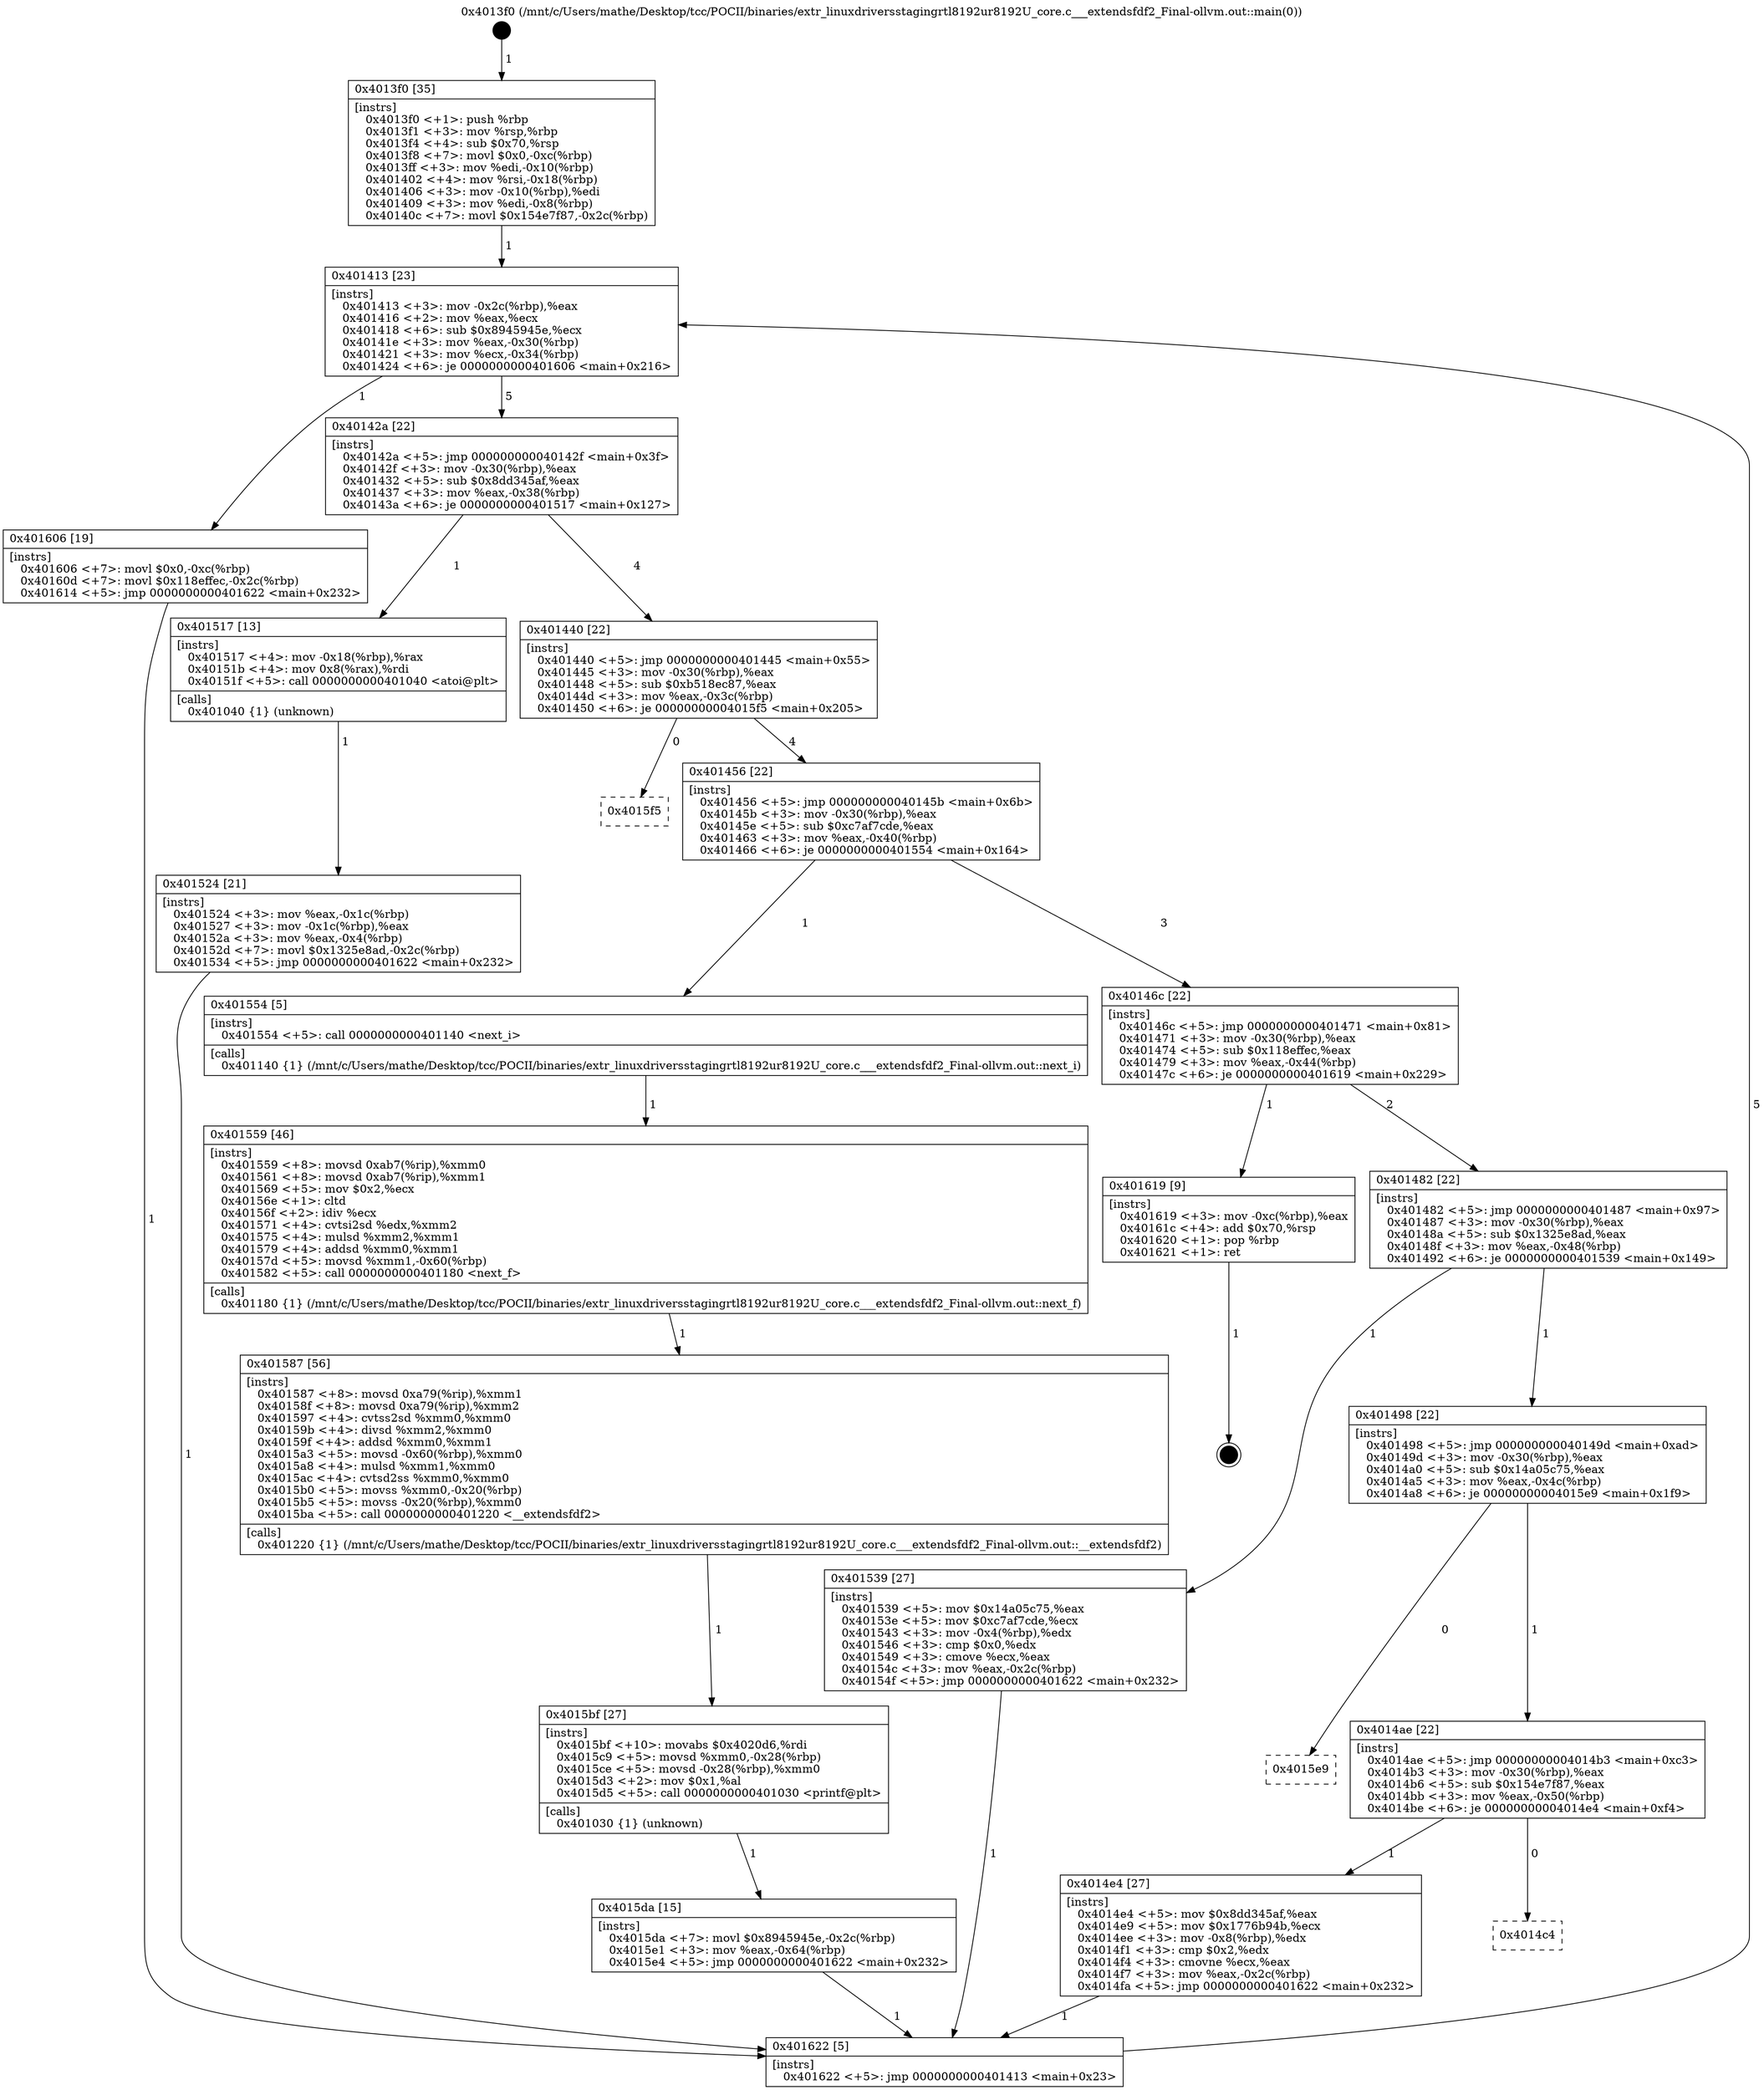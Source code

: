 digraph "0x4013f0" {
  label = "0x4013f0 (/mnt/c/Users/mathe/Desktop/tcc/POCII/binaries/extr_linuxdriversstagingrtl8192ur8192U_core.c___extendsfdf2_Final-ollvm.out::main(0))"
  labelloc = "t"
  node[shape=record]

  Entry [label="",width=0.3,height=0.3,shape=circle,fillcolor=black,style=filled]
  "0x401413" [label="{
     0x401413 [23]\l
     | [instrs]\l
     &nbsp;&nbsp;0x401413 \<+3\>: mov -0x2c(%rbp),%eax\l
     &nbsp;&nbsp;0x401416 \<+2\>: mov %eax,%ecx\l
     &nbsp;&nbsp;0x401418 \<+6\>: sub $0x8945945e,%ecx\l
     &nbsp;&nbsp;0x40141e \<+3\>: mov %eax,-0x30(%rbp)\l
     &nbsp;&nbsp;0x401421 \<+3\>: mov %ecx,-0x34(%rbp)\l
     &nbsp;&nbsp;0x401424 \<+6\>: je 0000000000401606 \<main+0x216\>\l
  }"]
  "0x401606" [label="{
     0x401606 [19]\l
     | [instrs]\l
     &nbsp;&nbsp;0x401606 \<+7\>: movl $0x0,-0xc(%rbp)\l
     &nbsp;&nbsp;0x40160d \<+7\>: movl $0x118effec,-0x2c(%rbp)\l
     &nbsp;&nbsp;0x401614 \<+5\>: jmp 0000000000401622 \<main+0x232\>\l
  }"]
  "0x40142a" [label="{
     0x40142a [22]\l
     | [instrs]\l
     &nbsp;&nbsp;0x40142a \<+5\>: jmp 000000000040142f \<main+0x3f\>\l
     &nbsp;&nbsp;0x40142f \<+3\>: mov -0x30(%rbp),%eax\l
     &nbsp;&nbsp;0x401432 \<+5\>: sub $0x8dd345af,%eax\l
     &nbsp;&nbsp;0x401437 \<+3\>: mov %eax,-0x38(%rbp)\l
     &nbsp;&nbsp;0x40143a \<+6\>: je 0000000000401517 \<main+0x127\>\l
  }"]
  Exit [label="",width=0.3,height=0.3,shape=circle,fillcolor=black,style=filled,peripheries=2]
  "0x401517" [label="{
     0x401517 [13]\l
     | [instrs]\l
     &nbsp;&nbsp;0x401517 \<+4\>: mov -0x18(%rbp),%rax\l
     &nbsp;&nbsp;0x40151b \<+4\>: mov 0x8(%rax),%rdi\l
     &nbsp;&nbsp;0x40151f \<+5\>: call 0000000000401040 \<atoi@plt\>\l
     | [calls]\l
     &nbsp;&nbsp;0x401040 \{1\} (unknown)\l
  }"]
  "0x401440" [label="{
     0x401440 [22]\l
     | [instrs]\l
     &nbsp;&nbsp;0x401440 \<+5\>: jmp 0000000000401445 \<main+0x55\>\l
     &nbsp;&nbsp;0x401445 \<+3\>: mov -0x30(%rbp),%eax\l
     &nbsp;&nbsp;0x401448 \<+5\>: sub $0xb518ec87,%eax\l
     &nbsp;&nbsp;0x40144d \<+3\>: mov %eax,-0x3c(%rbp)\l
     &nbsp;&nbsp;0x401450 \<+6\>: je 00000000004015f5 \<main+0x205\>\l
  }"]
  "0x4015da" [label="{
     0x4015da [15]\l
     | [instrs]\l
     &nbsp;&nbsp;0x4015da \<+7\>: movl $0x8945945e,-0x2c(%rbp)\l
     &nbsp;&nbsp;0x4015e1 \<+3\>: mov %eax,-0x64(%rbp)\l
     &nbsp;&nbsp;0x4015e4 \<+5\>: jmp 0000000000401622 \<main+0x232\>\l
  }"]
  "0x4015f5" [label="{
     0x4015f5\l
  }", style=dashed]
  "0x401456" [label="{
     0x401456 [22]\l
     | [instrs]\l
     &nbsp;&nbsp;0x401456 \<+5\>: jmp 000000000040145b \<main+0x6b\>\l
     &nbsp;&nbsp;0x40145b \<+3\>: mov -0x30(%rbp),%eax\l
     &nbsp;&nbsp;0x40145e \<+5\>: sub $0xc7af7cde,%eax\l
     &nbsp;&nbsp;0x401463 \<+3\>: mov %eax,-0x40(%rbp)\l
     &nbsp;&nbsp;0x401466 \<+6\>: je 0000000000401554 \<main+0x164\>\l
  }"]
  "0x4015bf" [label="{
     0x4015bf [27]\l
     | [instrs]\l
     &nbsp;&nbsp;0x4015bf \<+10\>: movabs $0x4020d6,%rdi\l
     &nbsp;&nbsp;0x4015c9 \<+5\>: movsd %xmm0,-0x28(%rbp)\l
     &nbsp;&nbsp;0x4015ce \<+5\>: movsd -0x28(%rbp),%xmm0\l
     &nbsp;&nbsp;0x4015d3 \<+2\>: mov $0x1,%al\l
     &nbsp;&nbsp;0x4015d5 \<+5\>: call 0000000000401030 \<printf@plt\>\l
     | [calls]\l
     &nbsp;&nbsp;0x401030 \{1\} (unknown)\l
  }"]
  "0x401554" [label="{
     0x401554 [5]\l
     | [instrs]\l
     &nbsp;&nbsp;0x401554 \<+5\>: call 0000000000401140 \<next_i\>\l
     | [calls]\l
     &nbsp;&nbsp;0x401140 \{1\} (/mnt/c/Users/mathe/Desktop/tcc/POCII/binaries/extr_linuxdriversstagingrtl8192ur8192U_core.c___extendsfdf2_Final-ollvm.out::next_i)\l
  }"]
  "0x40146c" [label="{
     0x40146c [22]\l
     | [instrs]\l
     &nbsp;&nbsp;0x40146c \<+5\>: jmp 0000000000401471 \<main+0x81\>\l
     &nbsp;&nbsp;0x401471 \<+3\>: mov -0x30(%rbp),%eax\l
     &nbsp;&nbsp;0x401474 \<+5\>: sub $0x118effec,%eax\l
     &nbsp;&nbsp;0x401479 \<+3\>: mov %eax,-0x44(%rbp)\l
     &nbsp;&nbsp;0x40147c \<+6\>: je 0000000000401619 \<main+0x229\>\l
  }"]
  "0x401587" [label="{
     0x401587 [56]\l
     | [instrs]\l
     &nbsp;&nbsp;0x401587 \<+8\>: movsd 0xa79(%rip),%xmm1\l
     &nbsp;&nbsp;0x40158f \<+8\>: movsd 0xa79(%rip),%xmm2\l
     &nbsp;&nbsp;0x401597 \<+4\>: cvtss2sd %xmm0,%xmm0\l
     &nbsp;&nbsp;0x40159b \<+4\>: divsd %xmm2,%xmm0\l
     &nbsp;&nbsp;0x40159f \<+4\>: addsd %xmm0,%xmm1\l
     &nbsp;&nbsp;0x4015a3 \<+5\>: movsd -0x60(%rbp),%xmm0\l
     &nbsp;&nbsp;0x4015a8 \<+4\>: mulsd %xmm1,%xmm0\l
     &nbsp;&nbsp;0x4015ac \<+4\>: cvtsd2ss %xmm0,%xmm0\l
     &nbsp;&nbsp;0x4015b0 \<+5\>: movss %xmm0,-0x20(%rbp)\l
     &nbsp;&nbsp;0x4015b5 \<+5\>: movss -0x20(%rbp),%xmm0\l
     &nbsp;&nbsp;0x4015ba \<+5\>: call 0000000000401220 \<__extendsfdf2\>\l
     | [calls]\l
     &nbsp;&nbsp;0x401220 \{1\} (/mnt/c/Users/mathe/Desktop/tcc/POCII/binaries/extr_linuxdriversstagingrtl8192ur8192U_core.c___extendsfdf2_Final-ollvm.out::__extendsfdf2)\l
  }"]
  "0x401619" [label="{
     0x401619 [9]\l
     | [instrs]\l
     &nbsp;&nbsp;0x401619 \<+3\>: mov -0xc(%rbp),%eax\l
     &nbsp;&nbsp;0x40161c \<+4\>: add $0x70,%rsp\l
     &nbsp;&nbsp;0x401620 \<+1\>: pop %rbp\l
     &nbsp;&nbsp;0x401621 \<+1\>: ret\l
  }"]
  "0x401482" [label="{
     0x401482 [22]\l
     | [instrs]\l
     &nbsp;&nbsp;0x401482 \<+5\>: jmp 0000000000401487 \<main+0x97\>\l
     &nbsp;&nbsp;0x401487 \<+3\>: mov -0x30(%rbp),%eax\l
     &nbsp;&nbsp;0x40148a \<+5\>: sub $0x1325e8ad,%eax\l
     &nbsp;&nbsp;0x40148f \<+3\>: mov %eax,-0x48(%rbp)\l
     &nbsp;&nbsp;0x401492 \<+6\>: je 0000000000401539 \<main+0x149\>\l
  }"]
  "0x401559" [label="{
     0x401559 [46]\l
     | [instrs]\l
     &nbsp;&nbsp;0x401559 \<+8\>: movsd 0xab7(%rip),%xmm0\l
     &nbsp;&nbsp;0x401561 \<+8\>: movsd 0xab7(%rip),%xmm1\l
     &nbsp;&nbsp;0x401569 \<+5\>: mov $0x2,%ecx\l
     &nbsp;&nbsp;0x40156e \<+1\>: cltd\l
     &nbsp;&nbsp;0x40156f \<+2\>: idiv %ecx\l
     &nbsp;&nbsp;0x401571 \<+4\>: cvtsi2sd %edx,%xmm2\l
     &nbsp;&nbsp;0x401575 \<+4\>: mulsd %xmm2,%xmm1\l
     &nbsp;&nbsp;0x401579 \<+4\>: addsd %xmm0,%xmm1\l
     &nbsp;&nbsp;0x40157d \<+5\>: movsd %xmm1,-0x60(%rbp)\l
     &nbsp;&nbsp;0x401582 \<+5\>: call 0000000000401180 \<next_f\>\l
     | [calls]\l
     &nbsp;&nbsp;0x401180 \{1\} (/mnt/c/Users/mathe/Desktop/tcc/POCII/binaries/extr_linuxdriversstagingrtl8192ur8192U_core.c___extendsfdf2_Final-ollvm.out::next_f)\l
  }"]
  "0x401539" [label="{
     0x401539 [27]\l
     | [instrs]\l
     &nbsp;&nbsp;0x401539 \<+5\>: mov $0x14a05c75,%eax\l
     &nbsp;&nbsp;0x40153e \<+5\>: mov $0xc7af7cde,%ecx\l
     &nbsp;&nbsp;0x401543 \<+3\>: mov -0x4(%rbp),%edx\l
     &nbsp;&nbsp;0x401546 \<+3\>: cmp $0x0,%edx\l
     &nbsp;&nbsp;0x401549 \<+3\>: cmove %ecx,%eax\l
     &nbsp;&nbsp;0x40154c \<+3\>: mov %eax,-0x2c(%rbp)\l
     &nbsp;&nbsp;0x40154f \<+5\>: jmp 0000000000401622 \<main+0x232\>\l
  }"]
  "0x401498" [label="{
     0x401498 [22]\l
     | [instrs]\l
     &nbsp;&nbsp;0x401498 \<+5\>: jmp 000000000040149d \<main+0xad\>\l
     &nbsp;&nbsp;0x40149d \<+3\>: mov -0x30(%rbp),%eax\l
     &nbsp;&nbsp;0x4014a0 \<+5\>: sub $0x14a05c75,%eax\l
     &nbsp;&nbsp;0x4014a5 \<+3\>: mov %eax,-0x4c(%rbp)\l
     &nbsp;&nbsp;0x4014a8 \<+6\>: je 00000000004015e9 \<main+0x1f9\>\l
  }"]
  "0x401524" [label="{
     0x401524 [21]\l
     | [instrs]\l
     &nbsp;&nbsp;0x401524 \<+3\>: mov %eax,-0x1c(%rbp)\l
     &nbsp;&nbsp;0x401527 \<+3\>: mov -0x1c(%rbp),%eax\l
     &nbsp;&nbsp;0x40152a \<+3\>: mov %eax,-0x4(%rbp)\l
     &nbsp;&nbsp;0x40152d \<+7\>: movl $0x1325e8ad,-0x2c(%rbp)\l
     &nbsp;&nbsp;0x401534 \<+5\>: jmp 0000000000401622 \<main+0x232\>\l
  }"]
  "0x4015e9" [label="{
     0x4015e9\l
  }", style=dashed]
  "0x4014ae" [label="{
     0x4014ae [22]\l
     | [instrs]\l
     &nbsp;&nbsp;0x4014ae \<+5\>: jmp 00000000004014b3 \<main+0xc3\>\l
     &nbsp;&nbsp;0x4014b3 \<+3\>: mov -0x30(%rbp),%eax\l
     &nbsp;&nbsp;0x4014b6 \<+5\>: sub $0x154e7f87,%eax\l
     &nbsp;&nbsp;0x4014bb \<+3\>: mov %eax,-0x50(%rbp)\l
     &nbsp;&nbsp;0x4014be \<+6\>: je 00000000004014e4 \<main+0xf4\>\l
  }"]
  "0x4013f0" [label="{
     0x4013f0 [35]\l
     | [instrs]\l
     &nbsp;&nbsp;0x4013f0 \<+1\>: push %rbp\l
     &nbsp;&nbsp;0x4013f1 \<+3\>: mov %rsp,%rbp\l
     &nbsp;&nbsp;0x4013f4 \<+4\>: sub $0x70,%rsp\l
     &nbsp;&nbsp;0x4013f8 \<+7\>: movl $0x0,-0xc(%rbp)\l
     &nbsp;&nbsp;0x4013ff \<+3\>: mov %edi,-0x10(%rbp)\l
     &nbsp;&nbsp;0x401402 \<+4\>: mov %rsi,-0x18(%rbp)\l
     &nbsp;&nbsp;0x401406 \<+3\>: mov -0x10(%rbp),%edi\l
     &nbsp;&nbsp;0x401409 \<+3\>: mov %edi,-0x8(%rbp)\l
     &nbsp;&nbsp;0x40140c \<+7\>: movl $0x154e7f87,-0x2c(%rbp)\l
  }"]
  "0x4014e4" [label="{
     0x4014e4 [27]\l
     | [instrs]\l
     &nbsp;&nbsp;0x4014e4 \<+5\>: mov $0x8dd345af,%eax\l
     &nbsp;&nbsp;0x4014e9 \<+5\>: mov $0x1776b94b,%ecx\l
     &nbsp;&nbsp;0x4014ee \<+3\>: mov -0x8(%rbp),%edx\l
     &nbsp;&nbsp;0x4014f1 \<+3\>: cmp $0x2,%edx\l
     &nbsp;&nbsp;0x4014f4 \<+3\>: cmovne %ecx,%eax\l
     &nbsp;&nbsp;0x4014f7 \<+3\>: mov %eax,-0x2c(%rbp)\l
     &nbsp;&nbsp;0x4014fa \<+5\>: jmp 0000000000401622 \<main+0x232\>\l
  }"]
  "0x4014c4" [label="{
     0x4014c4\l
  }", style=dashed]
  "0x401622" [label="{
     0x401622 [5]\l
     | [instrs]\l
     &nbsp;&nbsp;0x401622 \<+5\>: jmp 0000000000401413 \<main+0x23\>\l
  }"]
  Entry -> "0x4013f0" [label=" 1"]
  "0x401413" -> "0x401606" [label=" 1"]
  "0x401413" -> "0x40142a" [label=" 5"]
  "0x401619" -> Exit [label=" 1"]
  "0x40142a" -> "0x401517" [label=" 1"]
  "0x40142a" -> "0x401440" [label=" 4"]
  "0x401606" -> "0x401622" [label=" 1"]
  "0x401440" -> "0x4015f5" [label=" 0"]
  "0x401440" -> "0x401456" [label=" 4"]
  "0x4015da" -> "0x401622" [label=" 1"]
  "0x401456" -> "0x401554" [label=" 1"]
  "0x401456" -> "0x40146c" [label=" 3"]
  "0x4015bf" -> "0x4015da" [label=" 1"]
  "0x40146c" -> "0x401619" [label=" 1"]
  "0x40146c" -> "0x401482" [label=" 2"]
  "0x401587" -> "0x4015bf" [label=" 1"]
  "0x401482" -> "0x401539" [label=" 1"]
  "0x401482" -> "0x401498" [label=" 1"]
  "0x401559" -> "0x401587" [label=" 1"]
  "0x401498" -> "0x4015e9" [label=" 0"]
  "0x401498" -> "0x4014ae" [label=" 1"]
  "0x401554" -> "0x401559" [label=" 1"]
  "0x4014ae" -> "0x4014e4" [label=" 1"]
  "0x4014ae" -> "0x4014c4" [label=" 0"]
  "0x4014e4" -> "0x401622" [label=" 1"]
  "0x4013f0" -> "0x401413" [label=" 1"]
  "0x401622" -> "0x401413" [label=" 5"]
  "0x401517" -> "0x401524" [label=" 1"]
  "0x401524" -> "0x401622" [label=" 1"]
  "0x401539" -> "0x401622" [label=" 1"]
}
